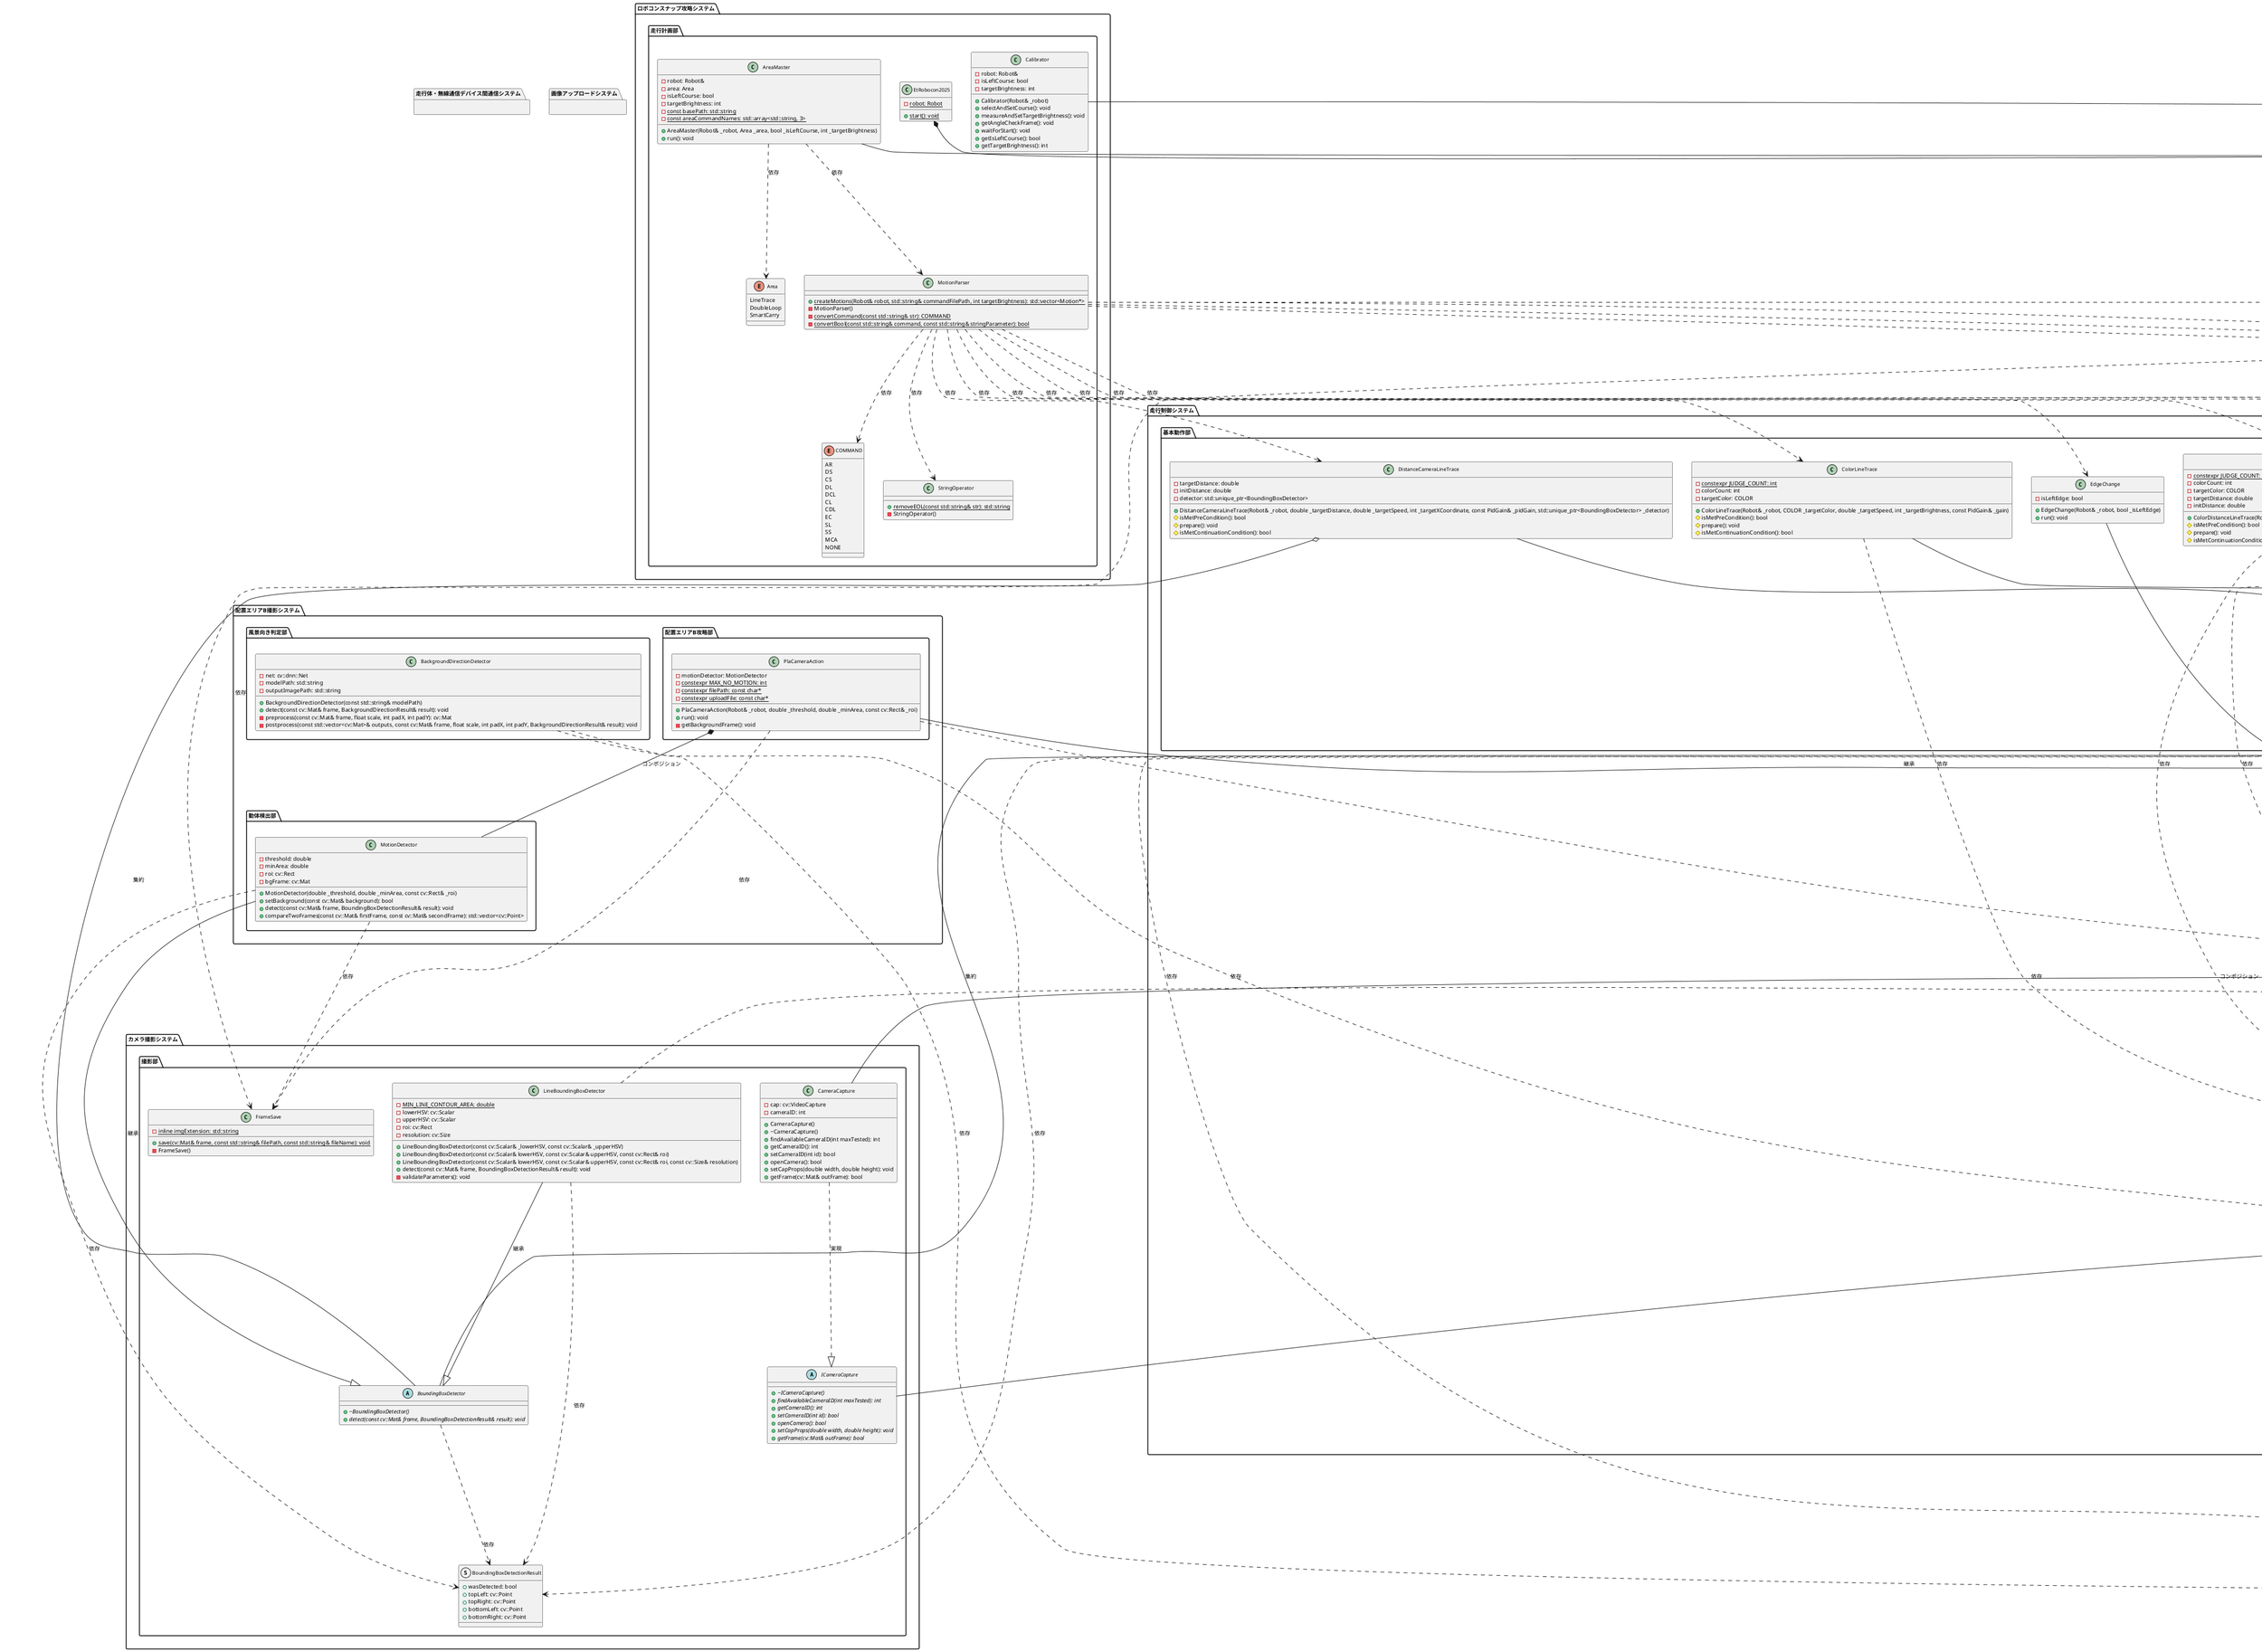 @startuml etrobocon2025-class-diagram
!pragma useVerticalIf on
skinparam maxMessageSize 150
skinparam maxBoxSize 150
skinparam svgMaxWidth 8000
skinparam svgMaxHeight 4000
skinparam defaultFontSize 10
skinparam classFontSize 9
skinparam packageFontSize 10

package "ロボコンスナップ攻略システム" {
  package "走行計画部" {
    ' コマンドの列挙型
    enum COMMAND {
      AR
      DS
      CS
      DL
      DCL
      CL
      CDL
      EC
      SL
      SS
      MCA
      NONE
    }

    ' 攻略エリアの列挙型
    enum Area {
      LineTrace
      DoubleLoop
      SmartCarry
    }

    ' メインクラス
    class EtRobocon2025 {
      + {static} start(): void
      - {static} robot: Robot
    }

    ' エリアマスタークラス
    class AreaMaster {
      + AreaMaster(Robot& _robot, Area _area, bool _isLeftCourse, int _targetBrightness)
      + run(): void
      - robot: Robot&
      - area: Area
      - isLeftCourse: bool
      - targetBrightness: int
      - {static} const basePath: std::string
      - {static} const areaCommandNames: std::array<std::string, 3>
    }

    ' キャリブレータクラス
    class Calibrator {
      + Calibrator(Robot& _robot)
      + selectAndSetCourse(): void
      + measureAndSetTargetBrightness(): void
      + getAngleCheckFrame(): void
      + waitForStart(): void
      + getIsLeftCourse(): bool
      + getTargetBrightness(): int
      - robot: Robot&
      - isLeftCourse: bool
      - targetBrightness: int
    }

    ' モーションパーサークラス
    class MotionParser {
      + {static} createMotions(Robot& robot, std::string& commandFilePath, int targetBrightness): std::vector<Motion*>
      - MotionParser()
      - {static} convertCommand(const std::string& str): COMMAND
      - {static} convertBool(const std::string& command, const std::string& stringParameter): bool
    }

    ' ユーティリティクラス
    class StringOperator {
      + {static} removeEOL(const std::string& str): std::string
      - StringOperator()
    }
  }
}

package "走行体情報管理システム" {
  package "走行体情報中継部" {
    ' ミニフィグ方向判定結果
    struct MiniFigDirectionResult {
      + wasDetected: bool
      + direction: MiniFigDirection
    }

    ' ミニフィグ方向の列挙型
    enum MiniFigDirection {
      FRONT
      RIGHT
      BACK
      LEFT
    }

    ' 背景方向判定結果
    struct BackgroundDirectionResult {
      + wasDetected: bool
      + direction: BackgroundDirection
    }

    ' 背景方向の列挙型
    enum BackgroundDirection {
      FRONT
      BACK
      RIGHT
      LEFT
    }

    ' システム定数
    class SystemInfo <<constants>> {
      + {static} PI: double
      + {static} RAD_TO_DEG: double
      + {static} DEG_TO_RAD: double
      + {static} constexpr TREAD: double
      + {static} constexpr WHEEL_RADIUS: double
      + {static} constexpr RESOLUTION_WIDTH: int
      + {static} constexpr RESOLUTION_HEIGHT: int
      + {static} constexpr MIN_WIDTH: int
      + {static} constexpr MIN_HEIGHT: int
      + {static} constexpr MAX_WIDTH: int
      + {static} constexpr MAX_HEIGHT: int
    }

    ' ロボットクラス
    class Robot {
      + Robot()
      + Robot(ICameraCapture& cam)
      + getMotorControllerInstance(): MotorController&
      + getCameraCaptureInstance(): ICameraCapture&
      + getColorSensorInstance(): spikeapi::ColorSensor&
      + getClockInstance(): spikeapi::Clock&
      + getButtonInstance(): spikeapi::Button&
      + getForceSensorInstance(): spikeapi::ForceSensor&
      + getDisplayInstance(): spikeapi::Display&
      + setIsLeftEdge(bool isLeft): void
      + getIsLeftEdge() const: bool
      + getMiniFigDirectionResult(): MiniFigDirectionResult&
      - motorController: MotorController
      - defaultCameraCapture: CameraCapture
      - cameraCapture: ICameraCapture&
      - colorSensor: spikeapi::ColorSensor
      - clock: spikeapi::Clock
      - button: spikeapi::Button
      - forceSensor: spikeapi::ForceSensor
      - display: spikeapi::Display
      - miniFigDirectionResult: MiniFigDirectionResult
      - isLeftEdge: bool
    }
  }

  package "SPIKE API ラッパー" {
    ' モーターコントローラークラス
    class MotorController {
      + {static} constexpr MOTOR_POWER_MAX: int
      + {static} constexpr MOTOR_POWER_MIN: int
      + MotorController()
      + setRightMotorPower(int power): void
      + setLeftMotorPower(int power): void
      + resetRightMotorPower(): void
      + resetLeftMotorPower(): void
      + resetWheelsMotorPower(): void
      + setRightMotorSpeed(double speed): void
      + setLeftMotorSpeed(double speed): void
      + stopWheelsMotor(): void
      + brakeWheelsMotor(): void
      + setArmMotorPower(int power): void
      + resetArmMotorPower(): void
      + stopArmMotor(): void
      + holdArmMotor(): void
      + getRightMotorCount(): int32_t
      + getLeftMotorCount(): int32_t
      + getArmMotorCount(): int32_t
      + getRightMotorPower(): int
      + getLeftMotorPower(): int
      + getArmMotorPower(): int
      + getRightMotorSpeed(): double
      + getLeftMotorSpeed(): double
      - rightWheel: spikeapi::Motor
      - leftWheel: spikeapi::Motor
      - armMotor: spikeapi::Motor
      - limitPowerValue(int inputPower): int
    }
  }
}

package "走行制御システム" {
  package "計算部" {
    ' PIDゲイン
    struct PidGain {
      + kp: double
      + ki: double
      + kd: double
      + PidGain(double _kp, double _ki, double _kd)
    }

    ' 色の列挙型
    enum COLOR {
      NONE
      BLACK
      WHITE
      BLUE
      GREEN
      YELLOW
      RED
    }

    ' PID制御クラス
    class Pid {
      + Pid(double _kp, double _ki, double _kd, double _targetValue, double _maxIntegral, double _minIntegral)
      + Pid(double _kp, double _ki, double _kd, double _targetValue)
      + setPidGain(double _kp, double _ki, double _kd): void
      + calculatePid(double currentValue, double delta): double
      - pidGain: PidGain
      - prevDeviation: double
      - integral: double
      - filteredDerivative: double
      - targetValue: double
      - maxIntegral: double
      - minIntegral: double
      - {static} constexpr alpha: double
    }

    ' 色識別クラス
    class ColorJudge {
      + ColorJudge()
      + {static} convertStringToColor(const std::string& str): COLOR
      + {static} convertColorToString(const COLOR& color): const char*
      + {static} convertHsvToColor(const spikeapi::ColorSensor::HSV& hsv): COLOR
      - ColorJudge()
    }

    ' 走行距離計算クラス
    class Mileage {
      + {static} calculateWheelMileage(int32_t angle): double
      + {static} calculateMileage(int32_t rightAngle, int32_t leftAngle): double
      - Mileage()
    }

    ' 速度計算クラス
    class SpeedCalculator {
      + SpeedCalculator(Robot& _robot, double _targetSpeed)
      + calculateRightMotorPower(): double
      + calculateLeftMotorPower(): double
      - const targetSpeed: double
      - rightPid: Pid
      - leftPid: Pid
      - rightMotorPower: double
      - leftMotorPower: double
      - prevRightTime: double
      - prevLeftTime: double
      - robot: Robot&
      - {static} constexpr RIGHT_K_P: double
      - {static} constexpr RIGHT_K_I: double
      - {static} constexpr RIGHT_K_D: double
      - {static} constexpr LEFT_K_P: double
      - {static} constexpr LEFT_K_I: double
      - {static} constexpr LEFT_K_D: double
    }
  }

  package "基本動作部" {
    ' ライントレースクラス
    abstract class LineTrace {
      + LineTrace(Robot& _robot, double _targetSpeed, int _targetBrightness, const PidGain& _pidGain)
      + run(): void
      # {abstract} isMetPreCondition(): bool
      # {abstract} prepare(): void
      # {abstract} isMetContinuationCondition(): bool
      # targetSpeed: double
      # targetBrightness: int
      # pidGain: PidGain
    }

    ' 直進クラス
    abstract class Straight {
      + Straight(Robot& _robot, double _speed)
      + run(): void
      # {abstract} isMetPreCondition(): bool
      # {abstract} prepare(): void
      # {abstract} isMetContinuationCondition(): bool
      # targetSpeed: double
    }

    ' 回頭クラス
    abstract class Rotation {
      + Rotation(Robot& _robot, double _speed, bool _isClockwise)
      + run(): void
      + {abstract} isMetPreCondition(): bool
      + {abstract} prepare(): void
      + {abstract} isMetContinuationCondition(): bool
      # speed: double
      # isClockwise: bool
      # leftSign: int
      # rightSign: int
    }

    ' 色指定ライントレースクラス
    class ColorLineTrace {
      + ColorLineTrace(Robot& _robot, COLOR _targetColor, double _targetSpeed, int _targetBrightness, const PidGain& _gain)
      # isMetPreCondition(): bool
      # prepare(): void
      # isMetContinuationCondition(): bool
      - {static} constexpr JUDGE_COUNT: int
      - colorCount: int
      - targetColor: COLOR
    }

    ' 距離指定ライントレースクラス
    class DistanceLineTrace {
      + DistanceLineTrace(Robot& _robot, double _targetDistance, double _targetSpeed, int _targetBrightness, const PidGain& _pidGain)
      # isMetPreCondition(): bool
      # prepare(): void
      # isMetContinuationCondition(): bool
      - targetDistance: double
      - initDistance: double
    }

    ' 色距離指定ライントレースクラス
    class ColorDistanceLineTrace {
      + ColorDistanceLineTrace(Robot& _robot, COLOR _targetColor, double _targetDistance, double _targetSpeed, int _targetBrightness, const PidGain& _pidGain)
      # isMetPreCondition(): bool
      # prepare(): void
      # isMetContinuationCondition(): bool
      - {static} constexpr JUDGE_COUNT: int
      - colorCount: int
      - targetColor: COLOR
      - targetDistance: double
      - initDistance: double
    }

    ' 距離指定直進クラス
    class DistanceStraight {
      + DistanceStraight(Robot& _robot, double _targetDistance, double _speed)
      # isMetPreCondition(): bool
      # prepare(): void
      # isMetContinuationCondition(): bool
      - targetDistance: double
      - initialDistance: double
    }

    ' 色指定直進クラス
    class ColorStraight {
      + ColorStraight(Robot& _robot, COLOR _targetColor, double _speed)
      # isMetPreCondition(): bool
      # prepare(): void
      # isMetContinuationCondition(): bool
      - colorCount: int
      - targetColor: COLOR
      - {static} constexpr JUDGE_COUNT: int
    }

    ' 角度指定回頭クラス
    class AngleRotation {
      + AngleRotation(Robot& _robot, int _targetAngle, double _speed, bool _isClockwise)
      # prepare(): void
      # isMetPreCondition(): bool
      # isMetContinuationCondition(): bool
      - targetLeftDistance: double
      - targetRightDistance: double
      - targetAngle: int
    }

    ' カメラPID監視クラス
    abstract class CameraPidTracking {
      + CameraPidTracking(Robot& _robot, double _targetSpeed, int _targetXCoordinate, const PidGain& _pidGain, BoundingBoxDetector& _boundingBoxDetector)
      + run(): void
      # {abstract} isMetPreCondition(): bool
      # {abstract} prepare(): void
      # {abstract} isMetContinuationCondition(): bool
      # boundingBoxDetector: BoundingBoxDetector&
      # result: BoundingBoxDetectionResult
      # targetSpeed: double
      # targetXCoordinate: int
      # pidGain: PidGain
    }

    ' 距離指定カメラライントレースクラス
    class DistanceCameraLineTrace {
      + DistanceCameraLineTrace(Robot& _robot, double _targetDistance, double _targetSpeed, int _targetXCoordinate, const PidGain& _pidGain, std::unique_ptr<BoundingBoxDetector> _detector)
      # isMetPreCondition(): bool
      # prepare(): void
      # isMetContinuationCondition(): bool
      - targetDistance: double
      - initDistance: double
      - detector: std::unique_ptr<BoundingBoxDetector>
    }

    ' エッジ変更クラス
    class EdgeChange {
      + EdgeChange(Robot& _robot, bool _isLeftEdge)
      + run(): void
      - isLeftEdge: bool
    }

    ' スリープクラス
    class Sleeping {
      + Sleeping(Robot& _robot, int _milliSec)
      + run(): void
      - milliSec: int
    }
  }

  ' Motionクラス
  abstract class Motion {
    + Motion(Robot& _robot)
    + {abstract} run(): void
    # robot: Robot&
  }

  ' 応用動作クラス
  abstract class CompositeMotion {
    + CompositeMotion(Robot& _robot)
    + {abstract} run(): void
  }
}

package "カメラ撮影システム" {
  package "撮影部" {
    ' カメラキャプチャーインターフェース
    abstract class ICameraCapture {
      + {abstract} ~ICameraCapture()
      + {abstract} findAvailableCameraID(int maxTested): int
      + {abstract} getCameraID(): int
      + {abstract} setCameraID(int id): bool
      + {abstract} openCamera(): bool
      + {abstract} setCapProps(double width, double height): void
      + {abstract} getFrame(cv::Mat& outFrame): bool
    }

    ' カメラキャプチャークラス
    ' + getFrames(std::vector<cv::Mat>& frames, int numFrames, int millisecondInterval): bool
    ' getFrames 関数は未使用であるため、クラス図に含めない
    class CameraCapture {
      + CameraCapture()
      + ~CameraCapture()
      + findAvailableCameraID(int maxTested): int
      + getCameraID(): int
      + setCameraID(int id): bool
      + openCamera(): bool
      + setCapProps(double width, double height): void
      + getFrame(cv::Mat& outFrame): bool
      - cap: cv::VideoCapture
      - cameraID: int
    }

    ' スナップショットクラス
    ' スナップショットクラスはデバッグ用のクラスなので、クラス図に含めない
    ' class Snapshot {
    '   + Snapshot(Robot& _robot, const std::string& _fileName)
    '   + run(): void
    '   - fileName: std::string
    '   - {static} const path: std::string
    ' }

    ' 画像処理系
    struct BoundingBoxDetectionResult {
      + wasDetected: bool
      + topLeft: cv::Point
      + topRight: cv::Point
      + bottomLeft: cv::Point
      + bottomRight: cv::Point
    }

    abstract class BoundingBoxDetector {
      + {abstract} ~BoundingBoxDetector()
      + {abstract} detect(const cv::Mat& frame, BoundingBoxDetectionResult& result): void
    }

    class LineBoundingBoxDetector {
      + LineBoundingBoxDetector(const cv::Scalar& _lowerHSV, const cv::Scalar& _upperHSV)
      + LineBoundingBoxDetector(const cv::Scalar& lowerHSV, const cv::Scalar& upperHSV, const cv::Rect& roi)
      + LineBoundingBoxDetector(const cv::Scalar& lowerHSV, const cv::Scalar& upperHSV, const cv::Rect& roi, const cv::Size& resolution)
      + detect(const cv::Mat& frame, BoundingBoxDetectionResult& result): void
      - {static} MIN_LINE_CONTOUR_AREA: double
      - lowerHSV: cv::Scalar
      - upperHSV: cv::Scalar
      - roi: cv::Rect
      - resolution: cv::Size
      - validateParameters(): void
    }

    ' フレーム保存クラス
    class FrameSave {
      + {static} save(cv::Mat& frame, const std::string& filePath, const std::string& fileName): void
      - FrameSave()
      - {static} inline imgExtension: std::string
    }
  }
}

package "配置エリアA撮影システム" {
  package "配置エリアA攻略部" {
    ' ミニフィグカメラアクション
    class MiniFigCameraAction {
      + MiniFigCameraAction(Robot& _robot, bool _isClockwise, int _preTargetAngle, int _postTargetAngle, double _targetRotationSpeed, double _backTargetDistance, double _forwardTargetDistance, double _backSpeed, double _forwardSpeed, int _position)
      + run(): void
      - isClockwise: bool
      - preTargetAngle: int
      - postTargetAngle: int
      - targetRotationSpeed: double
      - backTargetDistance: double
      - forwardTargetDistance: double
      - backSpeed: double
      - forwardSpeed: double
      - position: int
      - {static} constexpr filePath: const char*
      - {static} constexpr uploadFileName: const char*
      - isMetPreCondition(): bool
      - detectDirection(cv::Mat& frame): void
    }
  }

  package "ミニフィグ向き判定部" {
    ' ミニフィグ向き判定クラス
    class MiniFigDirectionDetector {
      + MiniFigDirectionDetector(const std::string& modelPath)
      + detect(const cv::Mat& frame, MiniFigDirectionResult& result): void
      - net: cv::dnn::Net
      - modelPath: std::string
      - outputImagePath: std::string
      - preprocess(const cv::Mat& frame, float scale, int padX, int padY): cv::Mat
      - postprocess(const std::vector<cv::Mat>& outputs, const cv::Mat& frame, float scale, int padX, int padY, MiniFigDirectionResult& result): void
    }
  }
}

package "配置エリアB撮影システム" {
  package "配置エリアB攻略部" {
    ' プラレールカメラアクション
    class PlaCameraAction {
      + PlaCameraAction(Robot& _robot, double _threshold, double _minArea, const cv::Rect& _roi)
      + run(): void
      - getBackgroundFrame(): void
      - motionDetector: MotionDetector
      - {static} constexpr MAX_NO_MOTION: int
      - {static} constexpr filePath: const char*
      - {static} constexpr uploadFile: const char*
    }
  }

  package "動体検出部" {
    ' 動体検出クラス
    class MotionDetector {
      + MotionDetector(double _threshold, double _minArea, const cv::Rect& _roi)
      + setBackground(const cv::Mat& background): bool
      + detect(const cv::Mat& frame, BoundingBoxDetectionResult& result): void
      + compareTwoFrames(const cv::Mat& firstFrame, const cv::Mat& secondFrame): std::vector<cv::Point>
      - threshold: double
      - minArea: double
      - roi: cv::Rect
      - bgFrame: cv::Mat
    }
  }

  package "風景向き判定部" {
    ' 風景向き判定クラス
    class BackgroundDirectionDetector {
      + BackgroundDirectionDetector(const std::string& modelPath)
      + detect(const cv::Mat& frame, BackgroundDirectionResult& result): void
      - net: cv::dnn::Net
      - modelPath: std::string
      - outputImagePath: std::string
      - preprocess(const cv::Mat& frame, float scale, int padX, int padY): cv::Mat
      - postprocess(const std::vector<cv::Mat>& outputs, const cv::Mat& frame, float scale, int padX, int padY, BackgroundDirectionResult& result): void
    }
  }
}



package "走行体・無線通信デバイス間通信システム" {
}

package "画像アップロードシステム" {
}



' 関係性の定義

' 1. 継承関係 (Inheritance)
LineTrace --|> Motion : 継承
Straight --|> Motion : 継承
Rotation --|> Motion : 継承
CameraPidTracking --|> Motion : 継承
CompositeMotion --|> Motion : 継承

DistanceLineTrace --|> LineTrace : 継承
ColorLineTrace --|> LineTrace : 継承
ColorDistanceLineTrace --|> LineTrace : 継承

DistanceStraight --|> Straight : 継承
ColorStraight --|> Straight : 継承

AngleRotation --|> Rotation : 継承

DistanceCameraLineTrace --|> CameraPidTracking : 継承

MiniFigCameraAction --|> CompositeMotion : 継承

EdgeChange --|> Motion : 継承
Sleeping --|> Motion : 継承
' Snapshot --|> Motion : 継承
PlaCameraAction --|> Motion : 継承

LineBoundingBoxDetector --|> BoundingBoxDetector : 継承
MotionDetector --|> BoundingBoxDetector : 継承

' 2. 実現関係 (Realization)
CameraCapture ..|> ICameraCapture : 実現

' 3. コンポジション関係 (Composition) - 強い所有関係
EtRobocon2025 *-- Robot : コンポジション
Robot *-- MotorController : コンポジション
Robot *-- CameraCapture : コンポジション
Robot *-- "spikeapi::ColorSensor" : コンポジション
Robot *-- "spikeapi::Clock" : コンポジション
Robot *-- "spikeapi::Button" : コンポジション
Robot *-- "spikeapi::ForceSensor" : コンポジション
Robot *-- "spikeapi::Display" : コンポジション
Robot *-- BackgroundDirectionResult : コンポジション
Robot *-- MiniFigDirectionResult : コンポジション

MotorController *-- "spikeapi::Motor" : コンポジション

Pid *-- PidGain : コンポジション

SpeedCalculator *-- Pid : コンポジション

PlaCameraAction *-- MotionDetector : コンポジション

ColorJudge *-- COLOR : コンポジション

' 4. 集約関係 (Aggregation) - 弱い所有関係
Robot o-- ICameraCapture : 集約
CameraPidTracking o-- BoundingBoxDetector : 集約
DistanceCameraLineTrace o-- BoundingBoxDetector : 集約

' 5. 関連関係 (Association) - 永続的な関係
AreaMaster --> Robot : 関連
Calibrator --> Robot : 関連
Motion --> Robot : 関連

' 6. 依存関係 (Dependency) - 一時的な使用関係
AreaMaster ..> MotionParser : 依存
AreaMaster ..> Area : 依存

MotionParser ..> Motion : 依存
MotionParser ..> COMMAND : 依存
MotionParser ..> ColorLineTrace : 依存
MotionParser ..> DistanceLineTrace : 依存
MotionParser ..> ColorDistanceLineTrace : 依存
MotionParser ..> DistanceStraight : 依存
MotionParser ..> ColorStraight : 依存
MotionParser ..> AngleRotation : 依存
MotionParser ..> DistanceCameraLineTrace : 依存
MotionParser ..> EdgeChange : 依存
MotionParser ..> Sleeping : 依存
' MotionParser ..> Snapshot : 依存
MotionParser ..> MiniFigCameraAction : 依存
MotionParser ..> StringOperator : 依存

LineTrace ..> PidGain : 依存
LineTrace ..> ColorJudge : 依存
LineTrace ..> Mileage : 依存
LineTrace ..> SpeedCalculator : 依存

Straight ..> SpeedCalculator : 依存

AngleRotation ..> Mileage : 依存
AngleRotation ..> SystemInfo : 依存

Mileage ..> SystemInfo : 依存
MotorController ..> SystemInfo : 依存
SpeedCalculator ..> SystemInfo : 依存
LineBoundingBoxDetector ..> SystemInfo : 依存
PlaCameraAction ..> SystemInfo : 依存
MiniFigCameraAction ..> SystemInfo : 依存

ColorLineTrace ..> COLOR : 依存
ColorStraight ..> COLOR : 依存
ColorStraight ..> ColorJudge : 依存
ColorDistanceLineTrace ..> COLOR : 依存

' Robot -> Motion -> EdgeChange と関係があるので、Robot - EdgeChange 間の直接的な依存関係はいったん書かないことに
' EdgeChange ..> Robot : 依存

BoundingBoxDetector ..> BoundingBoxDetectionResult : 依存
LineBoundingBoxDetector ..> BoundingBoxDetectionResult : 依存
MotionDetector ..> BoundingBoxDetectionResult : 依存
CameraPidTracking ..> PidGain : 依存
CameraPidTracking ..> BoundingBoxDetectionResult : 依存

BackgroundDirectionDetector ..> BackgroundDirectionResult : 依存
BackgroundDirectionDetector ..> BackgroundDirection : 依存

MiniFigDirectionDetector ..> MiniFigDirectionResult : 依存
MiniFigDirectionDetector ..> MiniFigDirection : 依存

' 構造体と列挙型の関係
MiniFigDirectionResult ..> MiniFigDirection : 依存
BackgroundDirectionResult ..> BackgroundDirection : 依存

MiniFigCameraAction ..> FrameSave : 依存
MiniFigCameraAction ..> MiniFigDirectionDetector : 依存
MiniFigCameraAction ..> AngleRotation : 依存
MiniFigCameraAction ..> DistanceStraight : 依存
' Snapshot ..> FrameSave : 依存
PlaCameraAction ..> FrameSave : 依存
MotionDetector ..> FrameSave : 依存


@enduml
